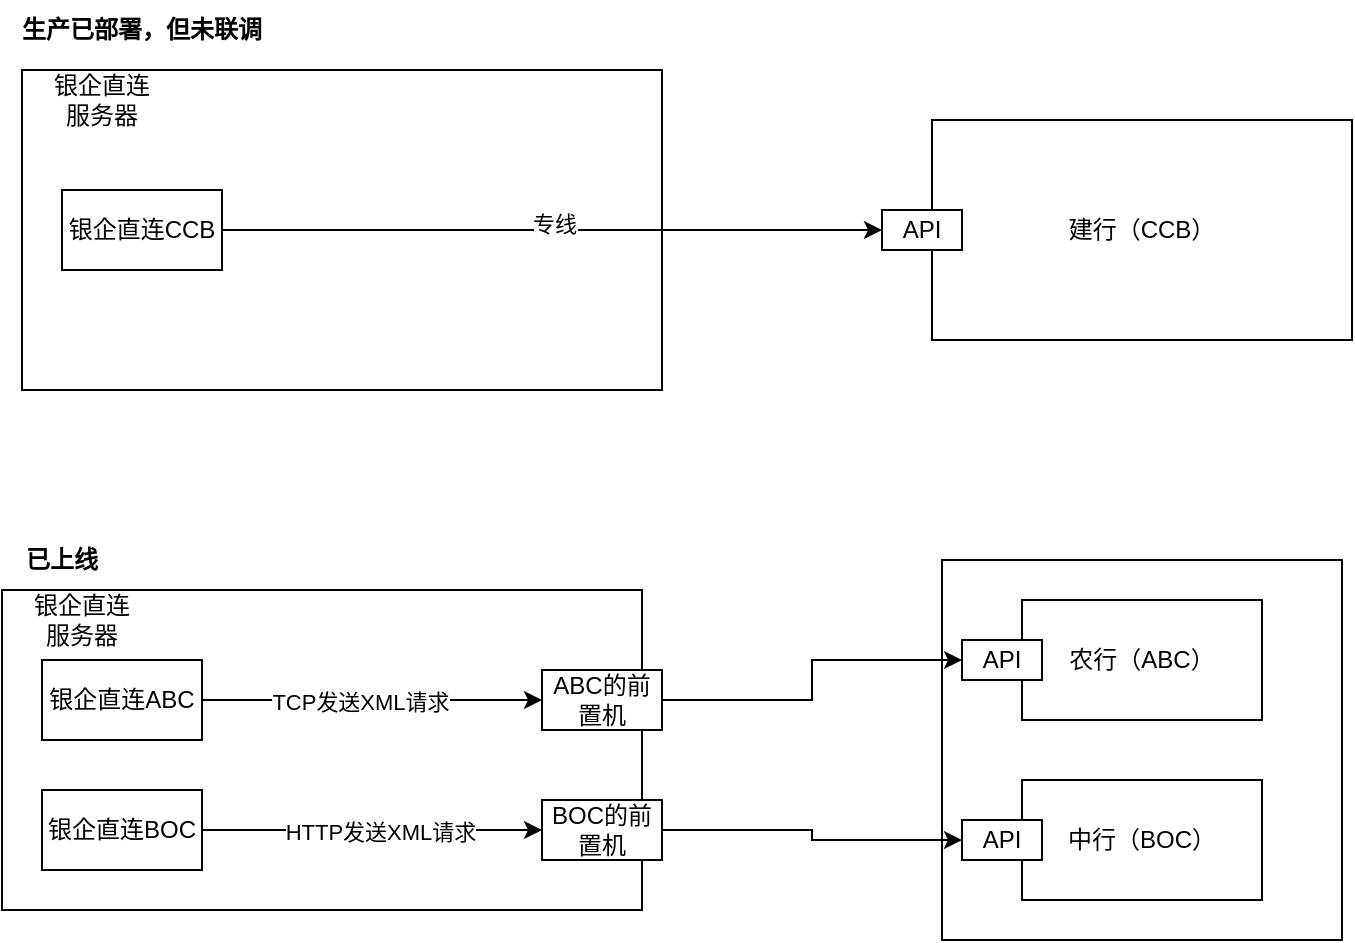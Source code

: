 <mxfile version="24.0.7" type="github">
  <diagram name="第 1 页" id="X4h0lDhVr6DsjgSZqi_2">
    <mxGraphModel dx="1621" dy="1615" grid="1" gridSize="10" guides="1" tooltips="1" connect="1" arrows="1" fold="1" page="1" pageScale="1" pageWidth="827" pageHeight="1169" math="0" shadow="0">
      <root>
        <mxCell id="0" />
        <mxCell id="1" parent="0" />
        <mxCell id="lKBQZbkwnr8usIHEwACZ-23" value="" style="rounded=0;whiteSpace=wrap;html=1;" parent="1" vertex="1">
          <mxGeometry x="-190" y="-145" width="320" height="160" as="geometry" />
        </mxCell>
        <mxCell id="lKBQZbkwnr8usIHEwACZ-7" value="" style="rounded=0;whiteSpace=wrap;html=1;" parent="1" vertex="1">
          <mxGeometry x="270" y="100" width="200" height="190" as="geometry" />
        </mxCell>
        <mxCell id="lKBQZbkwnr8usIHEwACZ-1" value="" style="rounded=0;whiteSpace=wrap;html=1;" parent="1" vertex="1">
          <mxGeometry x="-200" y="115" width="320" height="160" as="geometry" />
        </mxCell>
        <mxCell id="lKBQZbkwnr8usIHEwACZ-2" value="建行（CCB）" style="rounded=0;whiteSpace=wrap;html=1;" parent="1" vertex="1">
          <mxGeometry x="265" y="-120" width="210" height="110" as="geometry" />
        </mxCell>
        <mxCell id="lKBQZbkwnr8usIHEwACZ-3" value="农行（ABC）" style="rounded=0;whiteSpace=wrap;html=1;" parent="1" vertex="1">
          <mxGeometry x="310" y="120" width="120" height="60" as="geometry" />
        </mxCell>
        <mxCell id="lKBQZbkwnr8usIHEwACZ-4" value="中行（BOC）" style="rounded=0;whiteSpace=wrap;html=1;" parent="1" vertex="1">
          <mxGeometry x="310" y="210" width="120" height="60" as="geometry" />
        </mxCell>
        <mxCell id="lKBQZbkwnr8usIHEwACZ-5" value="银企直连服务器" style="text;strokeColor=none;align=center;fillColor=none;html=1;verticalAlign=middle;whiteSpace=wrap;rounded=0;" parent="1" vertex="1">
          <mxGeometry x="-190" y="115" width="60" height="30" as="geometry" />
        </mxCell>
        <mxCell id="lKBQZbkwnr8usIHEwACZ-11" style="edgeStyle=orthogonalEdgeStyle;rounded=0;orthogonalLoop=1;jettySize=auto;html=1;entryX=0;entryY=0.5;entryDx=0;entryDy=0;" parent="1" source="lKBQZbkwnr8usIHEwACZ-6" target="lKBQZbkwnr8usIHEwACZ-9" edge="1">
          <mxGeometry relative="1" as="geometry" />
        </mxCell>
        <mxCell id="lKBQZbkwnr8usIHEwACZ-6" value="ABC的前置机" style="text;strokeColor=default;align=center;fillColor=default;html=1;verticalAlign=middle;whiteSpace=wrap;rounded=0;" parent="1" vertex="1">
          <mxGeometry x="70" y="155" width="60" height="30" as="geometry" />
        </mxCell>
        <mxCell id="lKBQZbkwnr8usIHEwACZ-12" style="edgeStyle=orthogonalEdgeStyle;rounded=0;orthogonalLoop=1;jettySize=auto;html=1;entryX=0;entryY=0.5;entryDx=0;entryDy=0;" parent="1" source="lKBQZbkwnr8usIHEwACZ-8" target="lKBQZbkwnr8usIHEwACZ-10" edge="1">
          <mxGeometry relative="1" as="geometry" />
        </mxCell>
        <mxCell id="lKBQZbkwnr8usIHEwACZ-8" value="BOC的前置机" style="text;strokeColor=default;align=center;fillColor=default;html=1;verticalAlign=middle;whiteSpace=wrap;rounded=0;" parent="1" vertex="1">
          <mxGeometry x="70" y="220" width="60" height="30" as="geometry" />
        </mxCell>
        <mxCell id="lKBQZbkwnr8usIHEwACZ-9" value="API" style="rounded=0;whiteSpace=wrap;html=1;" parent="1" vertex="1">
          <mxGeometry x="280" y="140" width="40" height="20" as="geometry" />
        </mxCell>
        <mxCell id="lKBQZbkwnr8usIHEwACZ-10" value="API" style="rounded=0;whiteSpace=wrap;html=1;" parent="1" vertex="1">
          <mxGeometry x="280" y="230" width="40" height="20" as="geometry" />
        </mxCell>
        <mxCell id="lKBQZbkwnr8usIHEwACZ-14" style="edgeStyle=orthogonalEdgeStyle;rounded=0;orthogonalLoop=1;jettySize=auto;html=1;entryX=0;entryY=0.5;entryDx=0;entryDy=0;" parent="1" source="lKBQZbkwnr8usIHEwACZ-13" target="lKBQZbkwnr8usIHEwACZ-6" edge="1">
          <mxGeometry relative="1" as="geometry" />
        </mxCell>
        <mxCell id="lKBQZbkwnr8usIHEwACZ-15" value="TCP发送XML请求" style="edgeLabel;html=1;align=center;verticalAlign=middle;resizable=0;points=[];" parent="lKBQZbkwnr8usIHEwACZ-14" vertex="1" connectable="0">
          <mxGeometry x="-0.076" y="-1" relative="1" as="geometry">
            <mxPoint as="offset" />
          </mxGeometry>
        </mxCell>
        <mxCell id="lKBQZbkwnr8usIHEwACZ-13" value="银企直连ABC" style="rounded=0;whiteSpace=wrap;html=1;" parent="1" vertex="1">
          <mxGeometry x="-180" y="150" width="80" height="40" as="geometry" />
        </mxCell>
        <mxCell id="lKBQZbkwnr8usIHEwACZ-17" style="edgeStyle=orthogonalEdgeStyle;rounded=0;orthogonalLoop=1;jettySize=auto;html=1;" parent="1" source="lKBQZbkwnr8usIHEwACZ-16" target="lKBQZbkwnr8usIHEwACZ-8" edge="1">
          <mxGeometry relative="1" as="geometry" />
        </mxCell>
        <mxCell id="lKBQZbkwnr8usIHEwACZ-18" value="HTTP发送XML请求" style="edgeLabel;html=1;align=center;verticalAlign=middle;resizable=0;points=[];" parent="lKBQZbkwnr8usIHEwACZ-17" vertex="1" connectable="0">
          <mxGeometry x="0.039" y="-1" relative="1" as="geometry">
            <mxPoint as="offset" />
          </mxGeometry>
        </mxCell>
        <mxCell id="lKBQZbkwnr8usIHEwACZ-16" value="银企直连BOC" style="rounded=0;whiteSpace=wrap;html=1;" parent="1" vertex="1">
          <mxGeometry x="-180" y="215" width="80" height="40" as="geometry" />
        </mxCell>
        <mxCell id="lKBQZbkwnr8usIHEwACZ-19" value="&lt;b&gt;已上线&lt;/b&gt;" style="text;strokeColor=none;align=center;fillColor=none;html=1;verticalAlign=middle;whiteSpace=wrap;rounded=0;" parent="1" vertex="1">
          <mxGeometry x="-200" y="85" width="60" height="30" as="geometry" />
        </mxCell>
        <mxCell id="lKBQZbkwnr8usIHEwACZ-20" value="API" style="rounded=0;whiteSpace=wrap;html=1;" parent="1" vertex="1">
          <mxGeometry x="240" y="-75" width="40" height="20" as="geometry" />
        </mxCell>
        <mxCell id="lKBQZbkwnr8usIHEwACZ-22" style="edgeStyle=orthogonalEdgeStyle;rounded=0;orthogonalLoop=1;jettySize=auto;html=1;entryX=0;entryY=0.5;entryDx=0;entryDy=0;" parent="1" source="lKBQZbkwnr8usIHEwACZ-21" target="lKBQZbkwnr8usIHEwACZ-20" edge="1">
          <mxGeometry relative="1" as="geometry" />
        </mxCell>
        <mxCell id="lKBQZbkwnr8usIHEwACZ-25" value="专线" style="edgeLabel;html=1;align=center;verticalAlign=middle;resizable=0;points=[];" parent="lKBQZbkwnr8usIHEwACZ-22" vertex="1" connectable="0">
          <mxGeometry x="0.006" y="3" relative="1" as="geometry">
            <mxPoint as="offset" />
          </mxGeometry>
        </mxCell>
        <mxCell id="lKBQZbkwnr8usIHEwACZ-21" value="银企直连CCB" style="rounded=0;whiteSpace=wrap;html=1;" parent="1" vertex="1">
          <mxGeometry x="-170" y="-85" width="80" height="40" as="geometry" />
        </mxCell>
        <mxCell id="lKBQZbkwnr8usIHEwACZ-24" value="银企直连服务器" style="text;strokeColor=none;align=center;fillColor=none;html=1;verticalAlign=middle;whiteSpace=wrap;rounded=0;" parent="1" vertex="1">
          <mxGeometry x="-180" y="-145" width="60" height="30" as="geometry" />
        </mxCell>
        <mxCell id="fc6A62byB4PiE7tNbmaq-1" value="&lt;b&gt;生产已部署，但未联调&lt;/b&gt;" style="text;strokeColor=none;align=center;fillColor=none;html=1;verticalAlign=middle;whiteSpace=wrap;rounded=0;" vertex="1" parent="1">
          <mxGeometry x="-200" y="-180" width="140" height="30" as="geometry" />
        </mxCell>
      </root>
    </mxGraphModel>
  </diagram>
</mxfile>
